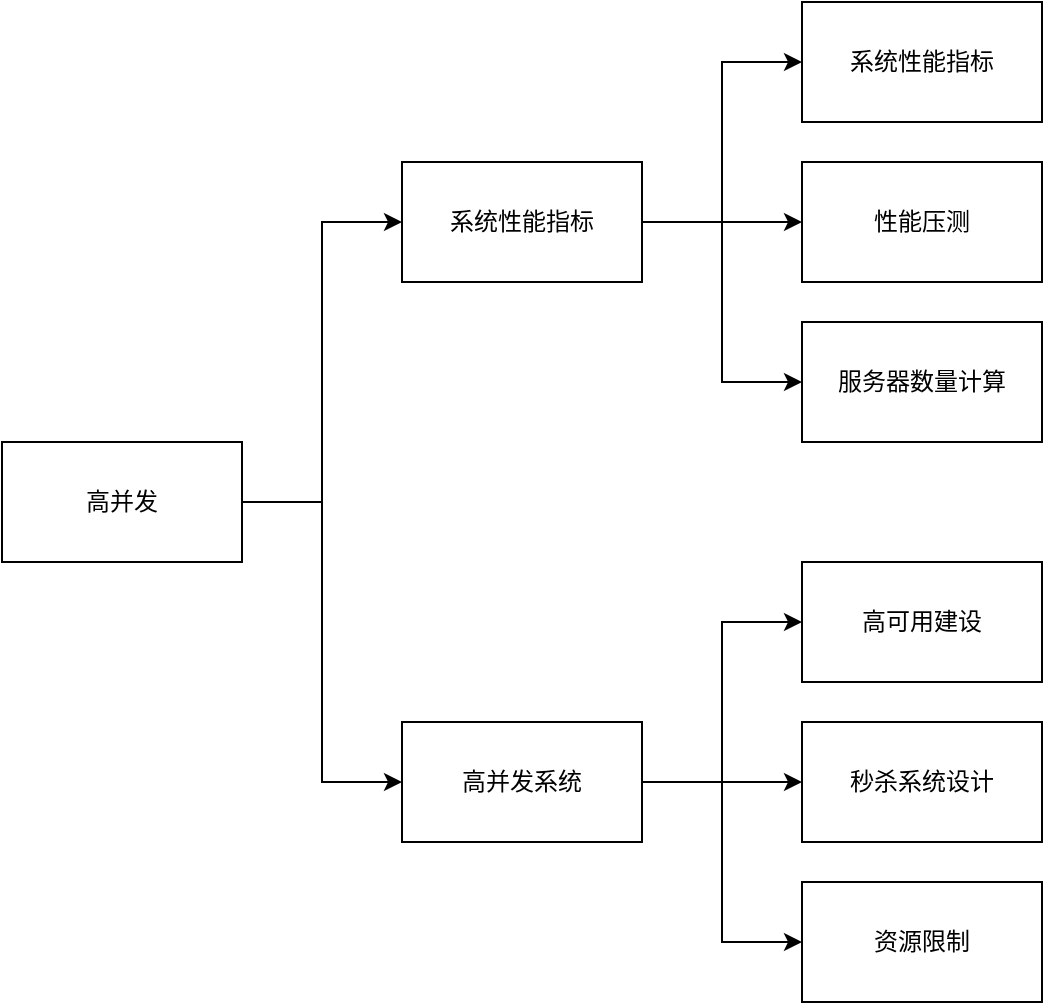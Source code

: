 <mxfile version="20.8.16" type="device"><diagram name="第 1 页" id="n_FpNMHi_EPIR9bsCi-8"><mxGraphModel dx="1003" dy="828" grid="1" gridSize="10" guides="1" tooltips="1" connect="1" arrows="1" fold="1" page="1" pageScale="1" pageWidth="827" pageHeight="1169" math="0" shadow="0"><root><mxCell id="0"/><mxCell id="1" parent="0"/><mxCell id="9_55nIRjC7iY9d4FLpJs-3" value="" style="edgeStyle=orthogonalEdgeStyle;rounded=0;orthogonalLoop=1;jettySize=auto;html=1;entryX=0;entryY=0.5;entryDx=0;entryDy=0;" edge="1" parent="1" source="9_55nIRjC7iY9d4FLpJs-1" target="9_55nIRjC7iY9d4FLpJs-2"><mxGeometry relative="1" as="geometry"/></mxCell><mxCell id="9_55nIRjC7iY9d4FLpJs-5" style="edgeStyle=orthogonalEdgeStyle;rounded=0;orthogonalLoop=1;jettySize=auto;html=1;entryX=0;entryY=0.5;entryDx=0;entryDy=0;" edge="1" parent="1" source="9_55nIRjC7iY9d4FLpJs-1" target="9_55nIRjC7iY9d4FLpJs-4"><mxGeometry relative="1" as="geometry"/></mxCell><mxCell id="9_55nIRjC7iY9d4FLpJs-1" value="高并发" style="rounded=0;whiteSpace=wrap;html=1;" vertex="1" parent="1"><mxGeometry x="40" y="260" width="120" height="60" as="geometry"/></mxCell><mxCell id="9_55nIRjC7iY9d4FLpJs-11" value="" style="edgeStyle=orthogonalEdgeStyle;rounded=0;orthogonalLoop=1;jettySize=auto;html=1;" edge="1" parent="1" source="9_55nIRjC7iY9d4FLpJs-2" target="9_55nIRjC7iY9d4FLpJs-10"><mxGeometry relative="1" as="geometry"/></mxCell><mxCell id="9_55nIRjC7iY9d4FLpJs-16" style="edgeStyle=orthogonalEdgeStyle;rounded=0;orthogonalLoop=1;jettySize=auto;html=1;entryX=0;entryY=0.5;entryDx=0;entryDy=0;" edge="1" parent="1" source="9_55nIRjC7iY9d4FLpJs-2" target="9_55nIRjC7iY9d4FLpJs-12"><mxGeometry relative="1" as="geometry"/></mxCell><mxCell id="9_55nIRjC7iY9d4FLpJs-17" style="edgeStyle=orthogonalEdgeStyle;rounded=0;orthogonalLoop=1;jettySize=auto;html=1;entryX=0;entryY=0.5;entryDx=0;entryDy=0;" edge="1" parent="1" source="9_55nIRjC7iY9d4FLpJs-2" target="9_55nIRjC7iY9d4FLpJs-13"><mxGeometry relative="1" as="geometry"/></mxCell><mxCell id="9_55nIRjC7iY9d4FLpJs-2" value="高并发系统" style="rounded=0;whiteSpace=wrap;html=1;" vertex="1" parent="1"><mxGeometry x="240" y="400" width="120" height="60" as="geometry"/></mxCell><mxCell id="9_55nIRjC7iY9d4FLpJs-7" value="" style="edgeStyle=orthogonalEdgeStyle;rounded=0;orthogonalLoop=1;jettySize=auto;html=1;" edge="1" parent="1" source="9_55nIRjC7iY9d4FLpJs-4" target="9_55nIRjC7iY9d4FLpJs-6"><mxGeometry relative="1" as="geometry"/></mxCell><mxCell id="9_55nIRjC7iY9d4FLpJs-14" style="edgeStyle=orthogonalEdgeStyle;rounded=0;orthogonalLoop=1;jettySize=auto;html=1;entryX=0;entryY=0.5;entryDx=0;entryDy=0;" edge="1" parent="1" source="9_55nIRjC7iY9d4FLpJs-4" target="9_55nIRjC7iY9d4FLpJs-8"><mxGeometry relative="1" as="geometry"/></mxCell><mxCell id="9_55nIRjC7iY9d4FLpJs-15" style="edgeStyle=orthogonalEdgeStyle;rounded=0;orthogonalLoop=1;jettySize=auto;html=1;entryX=0;entryY=0.5;entryDx=0;entryDy=0;" edge="1" parent="1" source="9_55nIRjC7iY9d4FLpJs-4" target="9_55nIRjC7iY9d4FLpJs-9"><mxGeometry relative="1" as="geometry"/></mxCell><mxCell id="9_55nIRjC7iY9d4FLpJs-4" value="系统性能指标" style="rounded=0;whiteSpace=wrap;html=1;" vertex="1" parent="1"><mxGeometry x="240" y="120" width="120" height="60" as="geometry"/></mxCell><mxCell id="9_55nIRjC7iY9d4FLpJs-6" value="性能压测" style="rounded=0;whiteSpace=wrap;html=1;" vertex="1" parent="1"><mxGeometry x="440" y="120" width="120" height="60" as="geometry"/></mxCell><mxCell id="9_55nIRjC7iY9d4FLpJs-8" value="系统性能指标" style="rounded=0;whiteSpace=wrap;html=1;" vertex="1" parent="1"><mxGeometry x="440" y="40" width="120" height="60" as="geometry"/></mxCell><mxCell id="9_55nIRjC7iY9d4FLpJs-9" value="服务器数量计算" style="rounded=0;whiteSpace=wrap;html=1;" vertex="1" parent="1"><mxGeometry x="440" y="200" width="120" height="60" as="geometry"/></mxCell><mxCell id="9_55nIRjC7iY9d4FLpJs-10" value="秒杀系统设计" style="rounded=0;whiteSpace=wrap;html=1;" vertex="1" parent="1"><mxGeometry x="440" y="400" width="120" height="60" as="geometry"/></mxCell><mxCell id="9_55nIRjC7iY9d4FLpJs-12" value="高可用建设" style="rounded=0;whiteSpace=wrap;html=1;" vertex="1" parent="1"><mxGeometry x="440" y="320" width="120" height="60" as="geometry"/></mxCell><mxCell id="9_55nIRjC7iY9d4FLpJs-13" value="资源限制" style="rounded=0;whiteSpace=wrap;html=1;" vertex="1" parent="1"><mxGeometry x="440" y="480" width="120" height="60" as="geometry"/></mxCell></root></mxGraphModel></diagram></mxfile>